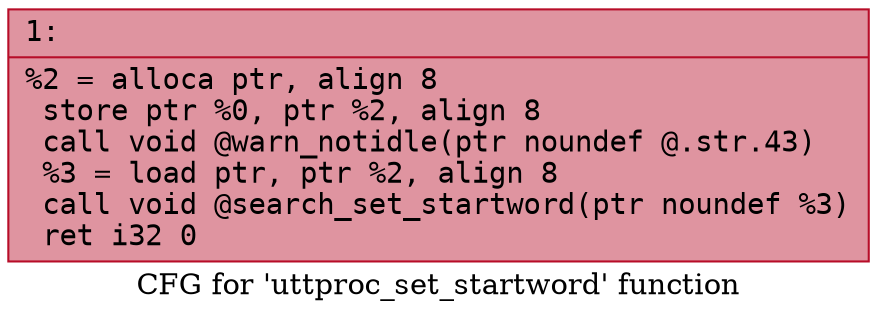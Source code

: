 digraph "CFG for 'uttproc_set_startword' function" {
	label="CFG for 'uttproc_set_startword' function";

	Node0x6000008a19a0 [shape=record,color="#b70d28ff", style=filled, fillcolor="#b70d2870" fontname="Courier",label="{1:\l|  %2 = alloca ptr, align 8\l  store ptr %0, ptr %2, align 8\l  call void @warn_notidle(ptr noundef @.str.43)\l  %3 = load ptr, ptr %2, align 8\l  call void @search_set_startword(ptr noundef %3)\l  ret i32 0\l}"];
}

